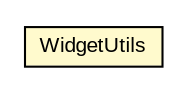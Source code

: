 #!/usr/local/bin/dot
#
# Class diagram 
# Generated by UMLGraph version 5.3 (http://www.umlgraph.org/)
#

digraph G {
	edge [fontname="arial",fontsize=10,labelfontname="arial",labelfontsize=10];
	node [fontname="arial",fontsize=10,shape=plaintext];
	nodesep=0.25;
	ranksep=0.5;
	// context.arch.intelligibility.test.WidgetUtils
	c41334 [label=<<table title="context.arch.intelligibility.test.WidgetUtils" border="0" cellborder="1" cellspacing="0" cellpadding="2" port="p" bgcolor="lemonChiffon" href="./WidgetUtils.html">
		<tr><td><table border="0" cellspacing="0" cellpadding="1">
<tr><td align="center" balign="center"> WidgetUtils </td></tr>
		</table></td></tr>
		</table>>, fontname="arial", fontcolor="black", fontsize=10.0];
}

